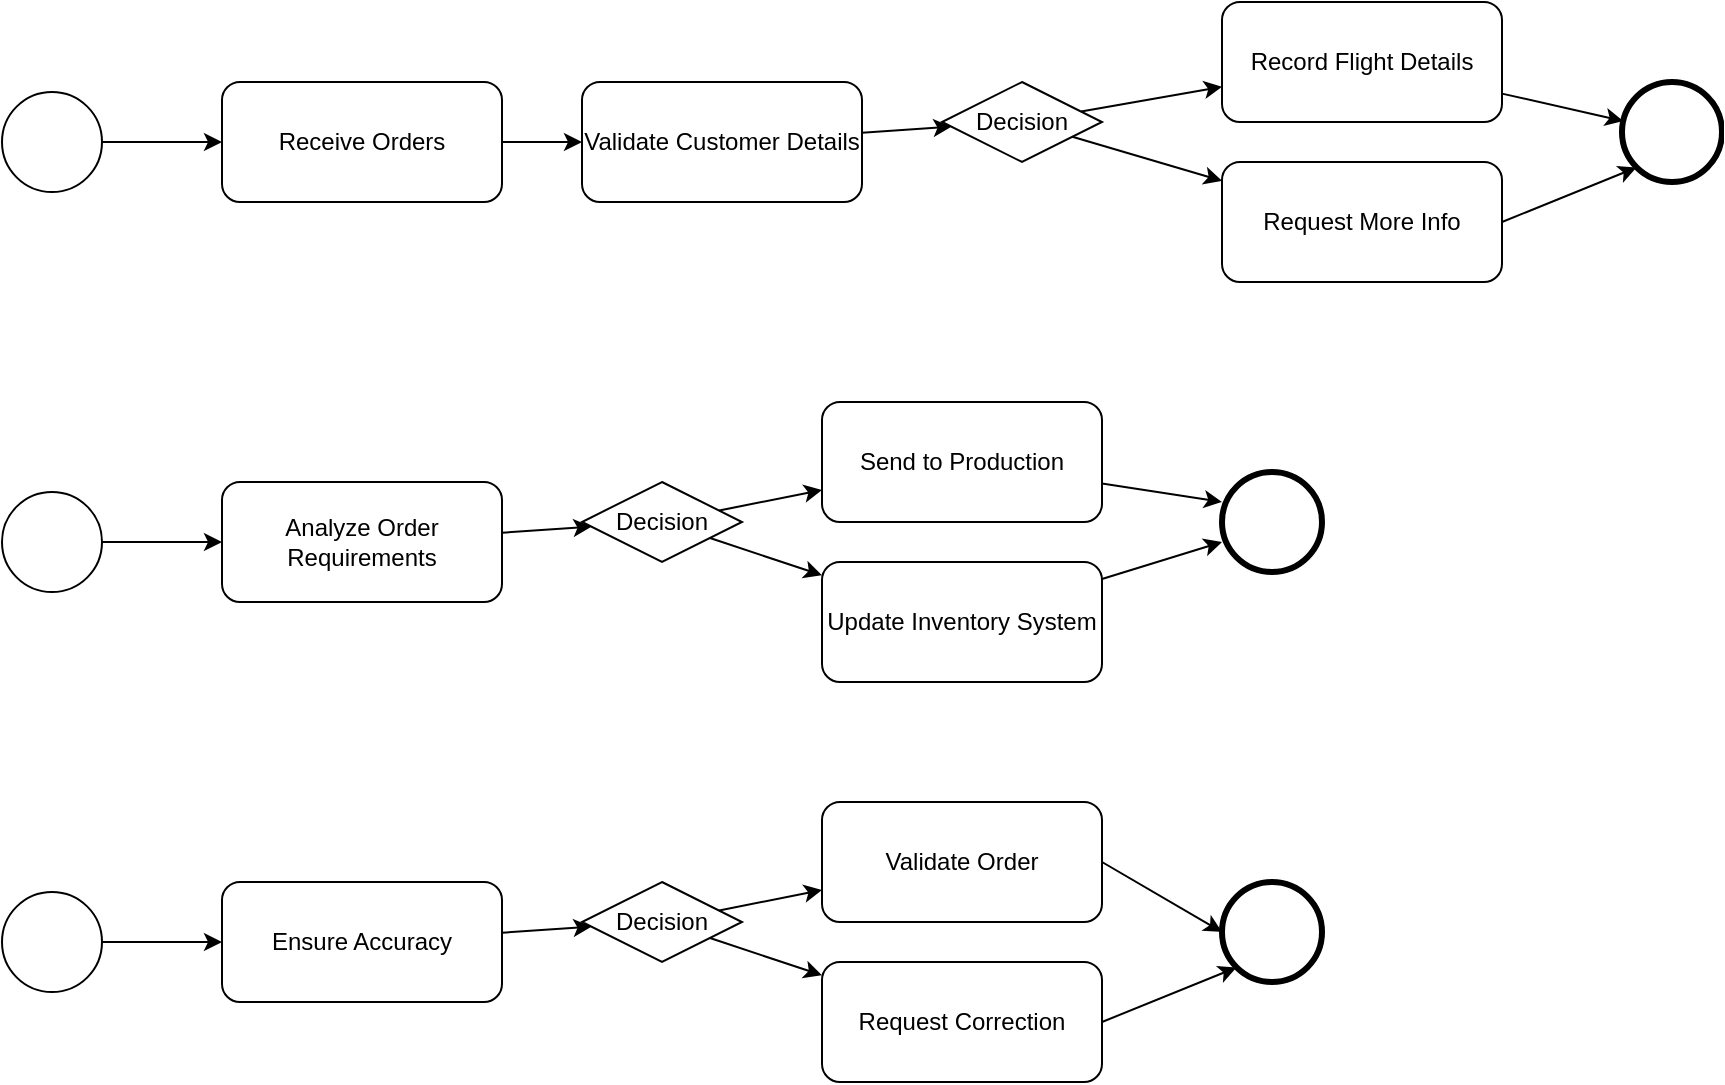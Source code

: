 <mxfile version="25.0.3">
  <diagram name="Order Processing BPMN" id="rd7N2ADgP0BqzEK0l8f2">
    <mxGraphModel dx="1221" dy="725" grid="1" gridSize="10" guides="1" tooltips="1" connect="1" arrows="1" fold="1" page="1" pageScale="1" pageWidth="827" pageHeight="1169" math="0" shadow="0">
      <root>
        <mxCell id="0" />
        <mxCell id="1" parent="0" />
        <mxCell id="YpoTtZVR7BKUe61PlGft-35" value="Receive Orders" style="rounded=1;whiteSpace=wrap;html=1;" vertex="1" parent="1">
          <mxGeometry x="220" y="100" width="140" height="60" as="geometry" />
        </mxCell>
        <mxCell id="YpoTtZVR7BKUe61PlGft-36" value="Validate Customer Details" style="rounded=1;whiteSpace=wrap;html=1;" vertex="1" parent="1">
          <mxGeometry x="400" y="100" width="140" height="60" as="geometry" />
        </mxCell>
        <mxCell id="YpoTtZVR7BKUe61PlGft-37" value="Decision" style="rhombus;whiteSpace=wrap;html=1;" vertex="1" parent="1">
          <mxGeometry x="580" y="100" width="80" height="40" as="geometry" />
        </mxCell>
        <mxCell id="YpoTtZVR7BKUe61PlGft-38" value="Record Flight Details" style="rounded=1;whiteSpace=wrap;html=1;" vertex="1" parent="1">
          <mxGeometry x="720" y="60" width="140" height="60" as="geometry" />
        </mxCell>
        <mxCell id="YpoTtZVR7BKUe61PlGft-39" value="Request More Info" style="rounded=1;whiteSpace=wrap;html=1;" vertex="1" parent="1">
          <mxGeometry x="720" y="140" width="140" height="60" as="geometry" />
        </mxCell>
        <mxCell id="YpoTtZVR7BKUe61PlGft-42" edge="1" parent="1" source="YpoTtZVR7BKUe61PlGft-35" target="YpoTtZVR7BKUe61PlGft-36">
          <mxGeometry relative="1" as="geometry" />
        </mxCell>
        <mxCell id="YpoTtZVR7BKUe61PlGft-43" edge="1" parent="1" source="YpoTtZVR7BKUe61PlGft-36" target="YpoTtZVR7BKUe61PlGft-37">
          <mxGeometry relative="1" as="geometry" />
        </mxCell>
        <mxCell id="YpoTtZVR7BKUe61PlGft-44" edge="1" parent="1" source="YpoTtZVR7BKUe61PlGft-37" target="YpoTtZVR7BKUe61PlGft-38">
          <mxGeometry relative="1" as="geometry" />
        </mxCell>
        <mxCell id="YpoTtZVR7BKUe61PlGft-45" edge="1" parent="1" source="YpoTtZVR7BKUe61PlGft-37" target="YpoTtZVR7BKUe61PlGft-39">
          <mxGeometry relative="1" as="geometry" />
        </mxCell>
        <mxCell id="YpoTtZVR7BKUe61PlGft-46" edge="1" parent="1" source="YpoTtZVR7BKUe61PlGft-38" target="YpoTtZVR7BKUe61PlGft-72">
          <mxGeometry relative="1" as="geometry">
            <mxPoint x="883.682" y="111.619" as="targetPoint" />
          </mxGeometry>
        </mxCell>
        <mxCell id="YpoTtZVR7BKUe61PlGft-48" value="Analyze Order Requirements" style="rounded=1;whiteSpace=wrap;html=1;" vertex="1" parent="1">
          <mxGeometry x="220" y="300" width="140" height="60" as="geometry" />
        </mxCell>
        <mxCell id="YpoTtZVR7BKUe61PlGft-49" value="Decision" style="rhombus;whiteSpace=wrap;html=1;" vertex="1" parent="1">
          <mxGeometry x="400" y="300" width="80" height="40" as="geometry" />
        </mxCell>
        <mxCell id="YpoTtZVR7BKUe61PlGft-50" value="Send to Production" style="rounded=1;whiteSpace=wrap;html=1;" vertex="1" parent="1">
          <mxGeometry x="520" y="260" width="140" height="60" as="geometry" />
        </mxCell>
        <mxCell id="YpoTtZVR7BKUe61PlGft-51" value="Update Inventory System" style="rounded=1;whiteSpace=wrap;html=1;" vertex="1" parent="1">
          <mxGeometry x="520" y="340" width="140" height="60" as="geometry" />
        </mxCell>
        <mxCell id="YpoTtZVR7BKUe61PlGft-54" edge="1" parent="1" source="YpoTtZVR7BKUe61PlGft-48" target="YpoTtZVR7BKUe61PlGft-49">
          <mxGeometry relative="1" as="geometry" />
        </mxCell>
        <mxCell id="YpoTtZVR7BKUe61PlGft-55" edge="1" parent="1" source="YpoTtZVR7BKUe61PlGft-49" target="YpoTtZVR7BKUe61PlGft-50">
          <mxGeometry relative="1" as="geometry" />
        </mxCell>
        <mxCell id="YpoTtZVR7BKUe61PlGft-56" edge="1" parent="1" source="YpoTtZVR7BKUe61PlGft-49" target="YpoTtZVR7BKUe61PlGft-51">
          <mxGeometry relative="1" as="geometry" />
        </mxCell>
        <mxCell id="YpoTtZVR7BKUe61PlGft-57" edge="1" parent="1" source="YpoTtZVR7BKUe61PlGft-50">
          <mxGeometry relative="1" as="geometry">
            <mxPoint x="720" y="310" as="targetPoint" />
          </mxGeometry>
        </mxCell>
        <mxCell id="YpoTtZVR7BKUe61PlGft-58" edge="1" parent="1" source="YpoTtZVR7BKUe61PlGft-51">
          <mxGeometry relative="1" as="geometry">
            <mxPoint x="720" y="330" as="targetPoint" />
          </mxGeometry>
        </mxCell>
        <mxCell id="YpoTtZVR7BKUe61PlGft-60" value="Ensure Accuracy" style="rounded=1;whiteSpace=wrap;html=1;" vertex="1" parent="1">
          <mxGeometry x="220" y="500" width="140" height="60" as="geometry" />
        </mxCell>
        <mxCell id="YpoTtZVR7BKUe61PlGft-61" value="Decision" style="rhombus;whiteSpace=wrap;html=1;" vertex="1" parent="1">
          <mxGeometry x="400" y="500" width="80" height="40" as="geometry" />
        </mxCell>
        <mxCell id="YpoTtZVR7BKUe61PlGft-62" value="Validate Order" style="rounded=1;whiteSpace=wrap;html=1;" vertex="1" parent="1">
          <mxGeometry x="520" y="460" width="140" height="60" as="geometry" />
        </mxCell>
        <mxCell id="YpoTtZVR7BKUe61PlGft-63" value="Request Correction" style="rounded=1;whiteSpace=wrap;html=1;" vertex="1" parent="1">
          <mxGeometry x="520" y="540" width="140" height="60" as="geometry" />
        </mxCell>
        <mxCell id="YpoTtZVR7BKUe61PlGft-66" edge="1" parent="1" source="YpoTtZVR7BKUe61PlGft-60" target="YpoTtZVR7BKUe61PlGft-61">
          <mxGeometry relative="1" as="geometry" />
        </mxCell>
        <mxCell id="YpoTtZVR7BKUe61PlGft-67" edge="1" parent="1" source="YpoTtZVR7BKUe61PlGft-61" target="YpoTtZVR7BKUe61PlGft-62">
          <mxGeometry relative="1" as="geometry" />
        </mxCell>
        <mxCell id="YpoTtZVR7BKUe61PlGft-68" edge="1" parent="1" source="YpoTtZVR7BKUe61PlGft-61" target="YpoTtZVR7BKUe61PlGft-63">
          <mxGeometry relative="1" as="geometry" />
        </mxCell>
        <mxCell id="YpoTtZVR7BKUe61PlGft-69" style="entryX=0;entryY=0.5;entryDx=0;entryDy=0;entryPerimeter=0;exitX=1;exitY=0.5;exitDx=0;exitDy=0;" edge="1" parent="1" source="YpoTtZVR7BKUe61PlGft-62" target="YpoTtZVR7BKUe61PlGft-81">
          <mxGeometry relative="1" as="geometry">
            <mxPoint x="683.682" y="511.619" as="targetPoint" />
          </mxGeometry>
        </mxCell>
        <mxCell id="YpoTtZVR7BKUe61PlGft-70" style="exitX=1;exitY=0.5;exitDx=0;exitDy=0;entryX=0.145;entryY=0.855;entryDx=0;entryDy=0;entryPerimeter=0;" edge="1" parent="1" source="YpoTtZVR7BKUe61PlGft-63" target="YpoTtZVR7BKUe61PlGft-81">
          <mxGeometry relative="1" as="geometry">
            <mxPoint x="688.295" y="532.194" as="targetPoint" />
          </mxGeometry>
        </mxCell>
        <mxCell id="YpoTtZVR7BKUe61PlGft-75" style="edgeStyle=orthogonalEdgeStyle;rounded=0;orthogonalLoop=1;jettySize=auto;html=1;entryX=0;entryY=0.5;entryDx=0;entryDy=0;" edge="1" parent="1" source="YpoTtZVR7BKUe61PlGft-71" target="YpoTtZVR7BKUe61PlGft-35">
          <mxGeometry relative="1" as="geometry" />
        </mxCell>
        <mxCell id="YpoTtZVR7BKUe61PlGft-71" value="" style="points=[[0.145,0.145,0],[0.5,0,0],[0.855,0.145,0],[1,0.5,0],[0.855,0.855,0],[0.5,1,0],[0.145,0.855,0],[0,0.5,0]];shape=mxgraph.bpmn.event;html=1;verticalLabelPosition=bottom;labelBackgroundColor=#ffffff;verticalAlign=top;align=center;perimeter=ellipsePerimeter;outlineConnect=0;aspect=fixed;outline=standard;symbol=general;" vertex="1" parent="1">
          <mxGeometry x="110" y="105" width="50" height="50" as="geometry" />
        </mxCell>
        <mxCell id="YpoTtZVR7BKUe61PlGft-72" value="" style="points=[[0.145,0.145,0],[0.5,0,0],[0.855,0.145,0],[1,0.5,0],[0.855,0.855,0],[0.5,1,0],[0.145,0.855,0],[0,0.5,0]];shape=mxgraph.bpmn.event;html=1;verticalLabelPosition=bottom;labelBackgroundColor=#ffffff;verticalAlign=top;align=center;perimeter=ellipsePerimeter;outlineConnect=0;aspect=fixed;outline=end;symbol=terminate2;" vertex="1" parent="1">
          <mxGeometry x="920" y="100" width="50" height="50" as="geometry" />
        </mxCell>
        <mxCell id="YpoTtZVR7BKUe61PlGft-74" style="exitX=1;exitY=0.5;exitDx=0;exitDy=0;entryX=0.145;entryY=0.855;entryDx=0;entryDy=0;entryPerimeter=0;" edge="1" parent="1" source="YpoTtZVR7BKUe61PlGft-39" target="YpoTtZVR7BKUe61PlGft-72">
          <mxGeometry relative="1" as="geometry">
            <mxPoint x="870" y="116" as="sourcePoint" />
            <mxPoint x="931" y="129" as="targetPoint" />
          </mxGeometry>
        </mxCell>
        <mxCell id="YpoTtZVR7BKUe61PlGft-76" style="edgeStyle=orthogonalEdgeStyle;rounded=0;orthogonalLoop=1;jettySize=auto;html=1;entryX=0;entryY=0.5;entryDx=0;entryDy=0;" edge="1" parent="1" source="YpoTtZVR7BKUe61PlGft-77">
          <mxGeometry relative="1" as="geometry">
            <mxPoint x="220" y="330" as="targetPoint" />
          </mxGeometry>
        </mxCell>
        <mxCell id="YpoTtZVR7BKUe61PlGft-77" value="" style="points=[[0.145,0.145,0],[0.5,0,0],[0.855,0.145,0],[1,0.5,0],[0.855,0.855,0],[0.5,1,0],[0.145,0.855,0],[0,0.5,0]];shape=mxgraph.bpmn.event;html=1;verticalLabelPosition=bottom;labelBackgroundColor=#ffffff;verticalAlign=top;align=center;perimeter=ellipsePerimeter;outlineConnect=0;aspect=fixed;outline=standard;symbol=general;" vertex="1" parent="1">
          <mxGeometry x="110" y="305" width="50" height="50" as="geometry" />
        </mxCell>
        <mxCell id="YpoTtZVR7BKUe61PlGft-78" style="edgeStyle=orthogonalEdgeStyle;rounded=0;orthogonalLoop=1;jettySize=auto;html=1;entryX=0;entryY=0.5;entryDx=0;entryDy=0;" edge="1" parent="1" source="YpoTtZVR7BKUe61PlGft-79">
          <mxGeometry relative="1" as="geometry">
            <mxPoint x="220" y="530" as="targetPoint" />
          </mxGeometry>
        </mxCell>
        <mxCell id="YpoTtZVR7BKUe61PlGft-79" value="" style="points=[[0.145,0.145,0],[0.5,0,0],[0.855,0.145,0],[1,0.5,0],[0.855,0.855,0],[0.5,1,0],[0.145,0.855,0],[0,0.5,0]];shape=mxgraph.bpmn.event;html=1;verticalLabelPosition=bottom;labelBackgroundColor=#ffffff;verticalAlign=top;align=center;perimeter=ellipsePerimeter;outlineConnect=0;aspect=fixed;outline=standard;symbol=general;" vertex="1" parent="1">
          <mxGeometry x="110" y="505" width="50" height="50" as="geometry" />
        </mxCell>
        <mxCell id="YpoTtZVR7BKUe61PlGft-80" value="" style="points=[[0.145,0.145,0],[0.5,0,0],[0.855,0.145,0],[1,0.5,0],[0.855,0.855,0],[0.5,1,0],[0.145,0.855,0],[0,0.5,0]];shape=mxgraph.bpmn.event;html=1;verticalLabelPosition=bottom;labelBackgroundColor=#ffffff;verticalAlign=top;align=center;perimeter=ellipsePerimeter;outlineConnect=0;aspect=fixed;outline=end;symbol=terminate2;" vertex="1" parent="1">
          <mxGeometry x="720" y="295" width="50" height="50" as="geometry" />
        </mxCell>
        <mxCell id="YpoTtZVR7BKUe61PlGft-81" value="" style="points=[[0.145,0.145,0],[0.5,0,0],[0.855,0.145,0],[1,0.5,0],[0.855,0.855,0],[0.5,1,0],[0.145,0.855,0],[0,0.5,0]];shape=mxgraph.bpmn.event;html=1;verticalLabelPosition=bottom;labelBackgroundColor=#ffffff;verticalAlign=top;align=center;perimeter=ellipsePerimeter;outlineConnect=0;aspect=fixed;outline=end;symbol=terminate2;" vertex="1" parent="1">
          <mxGeometry x="720" y="500" width="50" height="50" as="geometry" />
        </mxCell>
      </root>
    </mxGraphModel>
  </diagram>
</mxfile>
